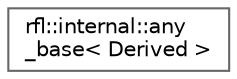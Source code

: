 digraph "类继承关系图"
{
 // LATEX_PDF_SIZE
  bgcolor="transparent";
  edge [fontname=Helvetica,fontsize=10,labelfontname=Helvetica,labelfontsize=10];
  node [fontname=Helvetica,fontsize=10,shape=box,height=0.2,width=0.4];
  rankdir="LR";
  Node0 [id="Node000000",label="rfl::internal::any\l_base\< Derived \>",height=0.2,width=0.4,color="grey40", fillcolor="white", style="filled",URL="$structrfl_1_1internal_1_1any__base.html",tooltip=" "];
}
